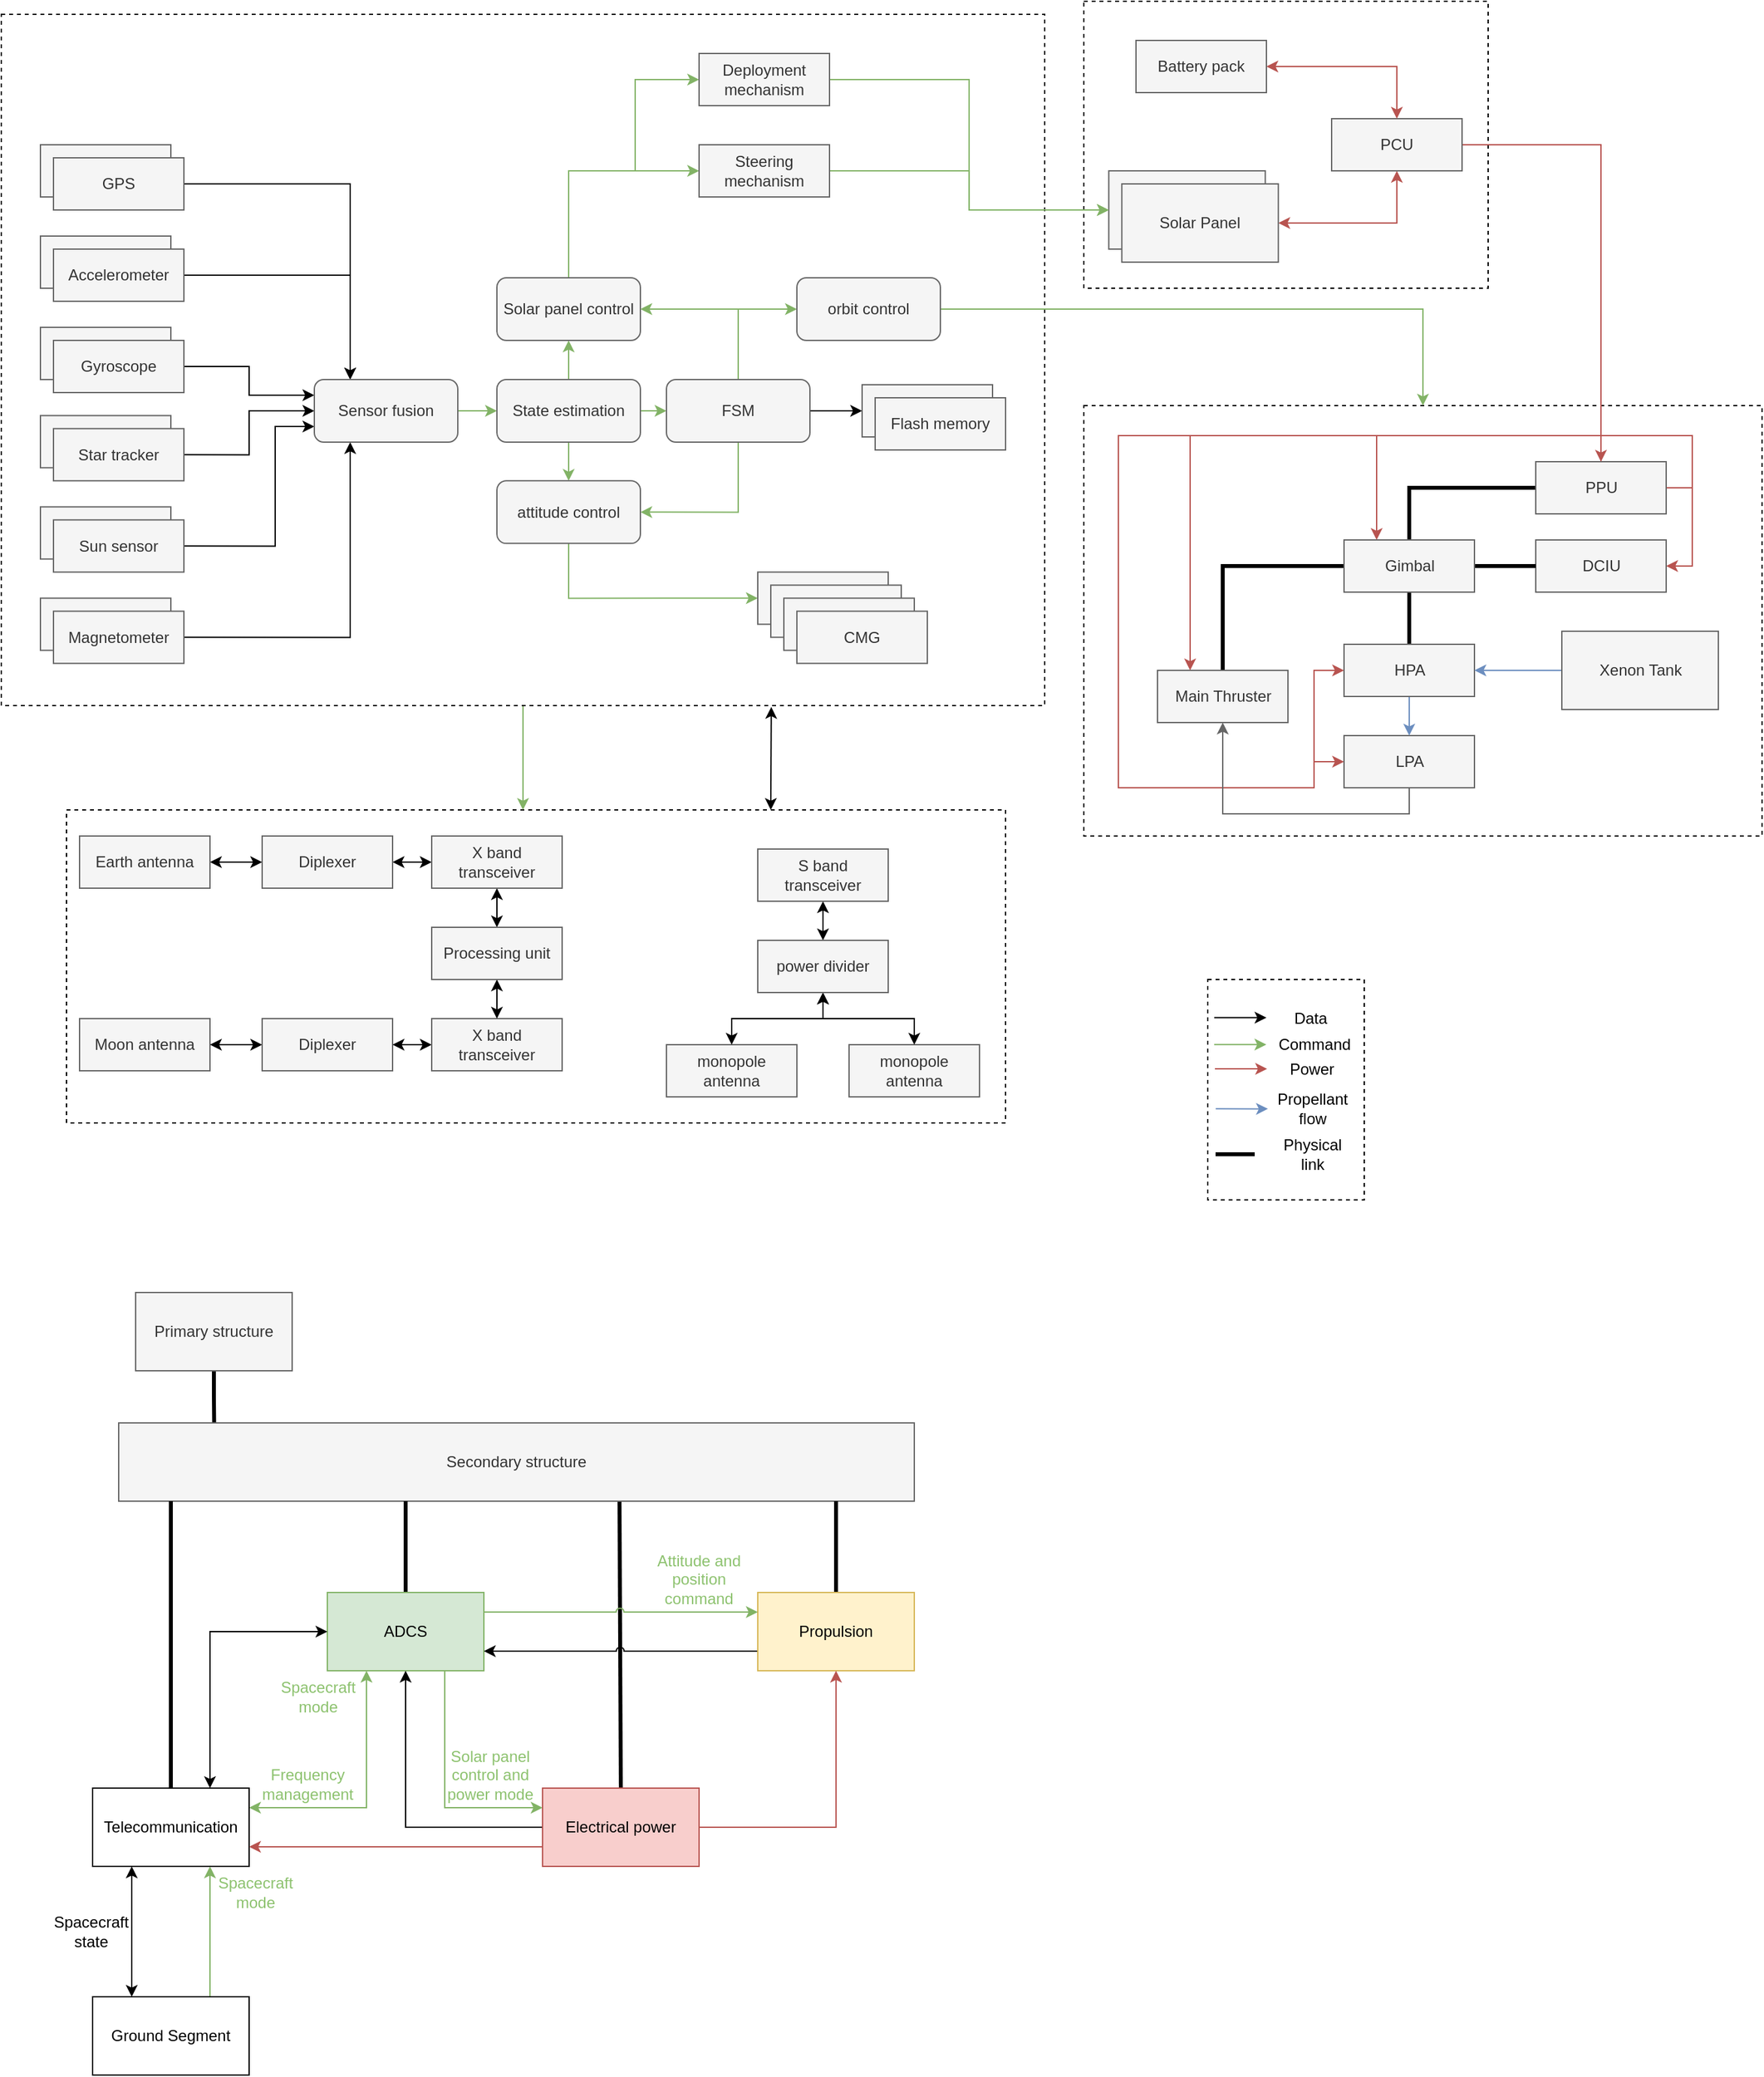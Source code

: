 <mxfile version="12.4.8"><diagram id="CLTs23r_zzEIyEjH3qEP" name="Page-1"><mxGraphModel dx="2757" dy="1826" grid="1" gridSize="10" guides="1" tooltips="1" connect="1" arrows="1" fold="1" page="1" pageScale="1" pageWidth="827" pageHeight="1169" math="0" shadow="0"><root><mxCell id="0"/><mxCell id="1" parent="0"/><mxCell id="30_VX_MA3IMhV2fWdaLO-22" style="edgeStyle=orthogonalEdgeStyle;rounded=0;jumpStyle=arc;orthogonalLoop=1;jettySize=auto;html=1;exitX=0.5;exitY=0;exitDx=0;exitDy=0;endArrow=none;endFill=0;strokeWidth=3;" edge="1" parent="1" source="30_VX_MA3IMhV2fWdaLO-7"><mxGeometry relative="1" as="geometry"><mxPoint x="-456" y="1080" as="targetPoint"/></mxGeometry></mxCell><mxCell id="Gb2mXvgPMC1u75QtiCjP-93" style="edgeStyle=orthogonalEdgeStyle;rounded=0;jumpStyle=arc;orthogonalLoop=1;jettySize=auto;html=1;exitX=0.75;exitY=0;exitDx=0;exitDy=0;entryX=0.738;entryY=1.002;entryDx=0;entryDy=0;startArrow=classic;startFill=1;strokeColor=#000000;entryPerimeter=0;" parent="1" source="Gb2mXvgPMC1u75QtiCjP-91" target="Gb2mXvgPMC1u75QtiCjP-66" edge="1"><mxGeometry relative="1" as="geometry"/></mxCell><mxCell id="Gb2mXvgPMC1u75QtiCjP-91" value="" style="rounded=0;whiteSpace=wrap;html=1;fillColor=none;dashed=1;" parent="1" vertex="1"><mxGeometry x="-880" y="550" width="720" height="240" as="geometry"/></mxCell><mxCell id="Gb2mXvgPMC1u75QtiCjP-92" style="edgeStyle=orthogonalEdgeStyle;rounded=0;jumpStyle=arc;orthogonalLoop=1;jettySize=auto;html=1;exitX=0.5;exitY=1;exitDx=0;exitDy=0;startArrow=none;startFill=0;strokeColor=#82b366;fillColor=#d5e8d4;" parent="1" source="Gb2mXvgPMC1u75QtiCjP-66" edge="1"><mxGeometry relative="1" as="geometry"><mxPoint x="-530" y="550" as="targetPoint"/></mxGeometry></mxCell><mxCell id="Gb2mXvgPMC1u75QtiCjP-66" value="" style="rounded=0;whiteSpace=wrap;html=1;fillColor=none;dashed=1;" parent="1" vertex="1"><mxGeometry x="-930" y="-60" width="800" height="530" as="geometry"/></mxCell><mxCell id="Gb2mXvgPMC1u75QtiCjP-33" style="edgeStyle=orthogonalEdgeStyle;rounded=0;orthogonalLoop=1;jettySize=auto;html=1;exitX=1;exitY=0.5;exitDx=0;exitDy=0;entryX=0.5;entryY=1;entryDx=0;entryDy=0;startArrow=classic;startFill=1;fillColor=#f8cecc;strokeColor=#b85450;" parent="1" source="2UckZvZebi6hbQ-vAmGl-96" target="2UckZvZebi6hbQ-vAmGl-82" edge="1"><mxGeometry relative="1" as="geometry"/></mxCell><mxCell id="Gb2mXvgPMC1u75QtiCjP-64" value="" style="rounded=0;whiteSpace=wrap;html=1;fillColor=none;dashed=1;" parent="1" vertex="1"><mxGeometry x="-100" y="-70" width="310" height="220" as="geometry"/></mxCell><mxCell id="Gb2mXvgPMC1u75QtiCjP-63" value="" style="rounded=0;whiteSpace=wrap;html=1;fillColor=none;dashed=1;" parent="1" vertex="1"><mxGeometry x="-100" y="240" width="520" height="330" as="geometry"/></mxCell><mxCell id="2UckZvZebi6hbQ-vAmGl-13" style="edgeStyle=orthogonalEdgeStyle;rounded=0;orthogonalLoop=1;jettySize=auto;html=1;exitX=0.5;exitY=0;exitDx=0;exitDy=0;entryX=0;entryY=0.5;entryDx=0;entryDy=0;endArrow=none;endFill=0;strokeWidth=3;" parent="1" source="2UckZvZebi6hbQ-vAmGl-1" target="2UckZvZebi6hbQ-vAmGl-7" edge="1"><mxGeometry relative="1" as="geometry"/></mxCell><mxCell id="2UckZvZebi6hbQ-vAmGl-1" value="Main Thruster" style="rounded=0;whiteSpace=wrap;html=1;fillColor=#f5f5f5;strokeColor=#666666;fontColor=#333333;" parent="1" vertex="1"><mxGeometry x="-43.5" y="443" width="100" height="40" as="geometry"/></mxCell><mxCell id="2UckZvZebi6hbQ-vAmGl-18" style="edgeStyle=orthogonalEdgeStyle;rounded=0;orthogonalLoop=1;jettySize=auto;html=1;exitX=0;exitY=0.5;exitDx=0;exitDy=0;entryX=0.5;entryY=0;entryDx=0;entryDy=0;endArrow=none;endFill=0;strokeWidth=3;" parent="1" source="2UckZvZebi6hbQ-vAmGl-3" target="2UckZvZebi6hbQ-vAmGl-7" edge="1"><mxGeometry relative="1" as="geometry"/></mxCell><mxCell id="2UckZvZebi6hbQ-vAmGl-21" style="edgeStyle=orthogonalEdgeStyle;rounded=0;orthogonalLoop=1;jettySize=auto;html=1;exitX=1;exitY=0.5;exitDx=0;exitDy=0;entryX=1;entryY=0.5;entryDx=0;entryDy=0;startArrow=none;startFill=0;endArrow=classic;endFill=1;strokeWidth=1;fillColor=#f8cecc;strokeColor=#b85450;" parent="1" source="2UckZvZebi6hbQ-vAmGl-3" target="2UckZvZebi6hbQ-vAmGl-4" edge="1"><mxGeometry relative="1" as="geometry"/></mxCell><mxCell id="2UckZvZebi6hbQ-vAmGl-22" style="edgeStyle=orthogonalEdgeStyle;rounded=0;orthogonalLoop=1;jettySize=auto;html=1;exitX=1;exitY=0.5;exitDx=0;exitDy=0;startArrow=none;startFill=0;endArrow=classic;endFill=1;strokeWidth=1;entryX=0.25;entryY=0;entryDx=0;entryDy=0;fillColor=#f8cecc;strokeColor=#b85450;" parent="1" source="2UckZvZebi6hbQ-vAmGl-3" target="2UckZvZebi6hbQ-vAmGl-7" edge="1"><mxGeometry relative="1" as="geometry"><mxPoint x="124.5" y="333" as="targetPoint"/><Array as="points"><mxPoint x="366.5" y="303"/><mxPoint x="366.5" y="263"/><mxPoint x="124.5" y="263"/></Array></mxGeometry></mxCell><mxCell id="2UckZvZebi6hbQ-vAmGl-23" style="edgeStyle=orthogonalEdgeStyle;rounded=0;orthogonalLoop=1;jettySize=auto;html=1;exitX=0.5;exitY=0;exitDx=0;exitDy=0;entryX=0.25;entryY=0;entryDx=0;entryDy=0;startArrow=none;startFill=0;endArrow=classic;endFill=1;strokeWidth=1;fillColor=#f8cecc;strokeColor=#b85450;" parent="1" source="2UckZvZebi6hbQ-vAmGl-3" target="2UckZvZebi6hbQ-vAmGl-1" edge="1"><mxGeometry relative="1" as="geometry"/></mxCell><mxCell id="2UckZvZebi6hbQ-vAmGl-24" style="edgeStyle=orthogonalEdgeStyle;rounded=0;orthogonalLoop=1;jettySize=auto;html=1;exitX=0.5;exitY=0;exitDx=0;exitDy=0;entryX=0;entryY=0.5;entryDx=0;entryDy=0;startArrow=none;startFill=0;endArrow=classic;endFill=1;strokeWidth=1;fillColor=#f8cecc;strokeColor=#b85450;" parent="1" source="2UckZvZebi6hbQ-vAmGl-3" target="2UckZvZebi6hbQ-vAmGl-5" edge="1"><mxGeometry relative="1" as="geometry"><Array as="points"><mxPoint x="296.5" y="263"/><mxPoint x="-73.5" y="263"/><mxPoint x="-73.5" y="533"/><mxPoint x="76.5" y="533"/><mxPoint x="76.5" y="513"/></Array></mxGeometry></mxCell><mxCell id="2UckZvZebi6hbQ-vAmGl-26" style="edgeStyle=orthogonalEdgeStyle;rounded=0;orthogonalLoop=1;jettySize=auto;html=1;exitX=0.5;exitY=0;exitDx=0;exitDy=0;entryX=0;entryY=0.5;entryDx=0;entryDy=0;startArrow=none;startFill=0;endArrow=classic;endFill=1;strokeWidth=1;fillColor=#f8cecc;strokeColor=#b85450;" parent="1" source="2UckZvZebi6hbQ-vAmGl-3" target="2UckZvZebi6hbQ-vAmGl-6" edge="1"><mxGeometry relative="1" as="geometry"><Array as="points"><mxPoint x="296.5" y="263"/><mxPoint x="-73.5" y="263"/><mxPoint x="-73.5" y="533"/><mxPoint x="76.5" y="533"/><mxPoint x="76.5" y="443"/></Array></mxGeometry></mxCell><mxCell id="2UckZvZebi6hbQ-vAmGl-3" value="PPU" style="rounded=0;whiteSpace=wrap;html=1;fillColor=#f5f5f5;strokeColor=#666666;fontColor=#333333;" parent="1" vertex="1"><mxGeometry x="246.5" y="283" width="100" height="40" as="geometry"/></mxCell><mxCell id="2UckZvZebi6hbQ-vAmGl-4" value="DCIU" style="rounded=0;whiteSpace=wrap;html=1;fillColor=#f5f5f5;strokeColor=#666666;fontColor=#333333;" parent="1" vertex="1"><mxGeometry x="246.5" y="343" width="100" height="40" as="geometry"/></mxCell><mxCell id="2UckZvZebi6hbQ-vAmGl-28" style="edgeStyle=orthogonalEdgeStyle;rounded=0;orthogonalLoop=1;jettySize=auto;html=1;exitX=0.5;exitY=1;exitDx=0;exitDy=0;entryX=0.5;entryY=1;entryDx=0;entryDy=0;startArrow=none;startFill=0;endArrow=classic;endFill=1;strokeWidth=1;fillColor=#f5f5f5;strokeColor=#666666;" parent="1" source="2UckZvZebi6hbQ-vAmGl-5" target="2UckZvZebi6hbQ-vAmGl-1" edge="1"><mxGeometry relative="1" as="geometry"/></mxCell><mxCell id="2UckZvZebi6hbQ-vAmGl-5" value="LPA" style="rounded=0;whiteSpace=wrap;html=1;fillColor=#f5f5f5;strokeColor=#666666;fontColor=#333333;" parent="1" vertex="1"><mxGeometry x="99.5" y="493" width="100" height="40" as="geometry"/></mxCell><mxCell id="2UckZvZebi6hbQ-vAmGl-15" style="edgeStyle=orthogonalEdgeStyle;rounded=0;orthogonalLoop=1;jettySize=auto;html=1;exitX=0.5;exitY=0;exitDx=0;exitDy=0;endArrow=none;endFill=0;strokeWidth=3;" parent="1" source="2UckZvZebi6hbQ-vAmGl-6" target="2UckZvZebi6hbQ-vAmGl-7" edge="1"><mxGeometry relative="1" as="geometry"/></mxCell><mxCell id="2UckZvZebi6hbQ-vAmGl-27" style="edgeStyle=orthogonalEdgeStyle;rounded=0;orthogonalLoop=1;jettySize=auto;html=1;exitX=0.5;exitY=1;exitDx=0;exitDy=0;entryX=0.5;entryY=0;entryDx=0;entryDy=0;startArrow=none;startFill=0;endArrow=classic;endFill=1;strokeWidth=1;fillColor=#dae8fc;strokeColor=#6c8ebf;" parent="1" source="2UckZvZebi6hbQ-vAmGl-6" target="2UckZvZebi6hbQ-vAmGl-5" edge="1"><mxGeometry relative="1" as="geometry"/></mxCell><mxCell id="2UckZvZebi6hbQ-vAmGl-6" value="HPA" style="rounded=0;whiteSpace=wrap;html=1;fillColor=#f5f5f5;strokeColor=#666666;fontColor=#333333;" parent="1" vertex="1"><mxGeometry x="99.5" y="423" width="100" height="40" as="geometry"/></mxCell><mxCell id="2UckZvZebi6hbQ-vAmGl-17" style="edgeStyle=orthogonalEdgeStyle;rounded=0;orthogonalLoop=1;jettySize=auto;html=1;exitX=1;exitY=0.5;exitDx=0;exitDy=0;entryX=0;entryY=0.5;entryDx=0;entryDy=0;endArrow=none;endFill=0;strokeWidth=3;" parent="1" source="2UckZvZebi6hbQ-vAmGl-7" target="2UckZvZebi6hbQ-vAmGl-4" edge="1"><mxGeometry relative="1" as="geometry"/></mxCell><mxCell id="2UckZvZebi6hbQ-vAmGl-7" value="Gimbal" style="rounded=0;whiteSpace=wrap;html=1;fillColor=#f5f5f5;strokeColor=#666666;fontColor=#333333;" parent="1" vertex="1"><mxGeometry x="99.5" y="343" width="100" height="40" as="geometry"/></mxCell><mxCell id="2UckZvZebi6hbQ-vAmGl-25" style="edgeStyle=orthogonalEdgeStyle;rounded=0;orthogonalLoop=1;jettySize=auto;html=1;exitX=0;exitY=0.5;exitDx=0;exitDy=0;entryX=1;entryY=0.5;entryDx=0;entryDy=0;startArrow=none;startFill=0;endArrow=classic;endFill=1;strokeWidth=1;fillColor=#dae8fc;strokeColor=#6c8ebf;" parent="1" source="2UckZvZebi6hbQ-vAmGl-14" target="2UckZvZebi6hbQ-vAmGl-6" edge="1"><mxGeometry relative="1" as="geometry"/></mxCell><mxCell id="2UckZvZebi6hbQ-vAmGl-14" value="Xenon Tank" style="rounded=0;whiteSpace=wrap;html=1;fillColor=#f5f5f5;strokeColor=#666666;fontColor=#333333;" parent="1" vertex="1"><mxGeometry x="266.5" y="413" width="120" height="60" as="geometry"/></mxCell><mxCell id="2UckZvZebi6hbQ-vAmGl-70" value="" style="rounded=0;whiteSpace=wrap;html=1;fillColor=none;dashed=1;" parent="1" vertex="1"><mxGeometry x="-5" y="680" width="120" height="169" as="geometry"/></mxCell><mxCell id="2UckZvZebi6hbQ-vAmGl-71" value="Power" style="text;html=1;strokeColor=none;fillColor=none;align=center;verticalAlign=middle;whiteSpace=wrap;rounded=0;" parent="1" vertex="1"><mxGeometry x="55" y="739" width="40" height="20" as="geometry"/></mxCell><mxCell id="2UckZvZebi6hbQ-vAmGl-72" value="Propellant flow" style="text;html=1;strokeColor=none;fillColor=none;align=center;verticalAlign=middle;whiteSpace=wrap;rounded=0;" parent="1" vertex="1"><mxGeometry x="47.5" y="769" width="55" height="20" as="geometry"/></mxCell><mxCell id="2UckZvZebi6hbQ-vAmGl-73" value="Physical link" style="text;html=1;strokeColor=none;fillColor=none;align=center;verticalAlign=middle;whiteSpace=wrap;rounded=0;" parent="1" vertex="1"><mxGeometry x="47.5" y="804" width="55" height="20" as="geometry"/></mxCell><mxCell id="2UckZvZebi6hbQ-vAmGl-74" style="edgeStyle=orthogonalEdgeStyle;rounded=0;orthogonalLoop=1;jettySize=auto;html=1;endArrow=none;endFill=0;strokeWidth=3;" parent="1" edge="1"><mxGeometry relative="1" as="geometry"><mxPoint x="21" y="814" as="sourcePoint"/><mxPoint x="31" y="814" as="targetPoint"/><Array as="points"><mxPoint x="1" y="814"/><mxPoint x="-59" y="814"/></Array></mxGeometry></mxCell><mxCell id="2UckZvZebi6hbQ-vAmGl-75" style="edgeStyle=orthogonalEdgeStyle;rounded=0;orthogonalLoop=1;jettySize=auto;html=1;startArrow=none;startFill=0;endArrow=classic;endFill=1;strokeWidth=1;fillColor=#f8cecc;strokeColor=#b85450;" parent="1" edge="1"><mxGeometry relative="1" as="geometry"><mxPoint x="0.5" y="748.5" as="sourcePoint"/><mxPoint x="40.5" y="748.5" as="targetPoint"/><Array as="points"><mxPoint x="10.5" y="748.5"/><mxPoint x="10.5" y="748.5"/></Array></mxGeometry></mxCell><mxCell id="2UckZvZebi6hbQ-vAmGl-79" style="edgeStyle=orthogonalEdgeStyle;rounded=0;orthogonalLoop=1;jettySize=auto;html=1;startArrow=none;startFill=0;endArrow=classic;endFill=1;strokeWidth=1;fillColor=#dae8fc;strokeColor=#6c8ebf;" parent="1" edge="1"><mxGeometry relative="1" as="geometry"><mxPoint x="1.121" y="779.172" as="sourcePoint"/><mxPoint x="41.121" y="779.172" as="targetPoint"/><Array as="points"><mxPoint x="31.5" y="779"/><mxPoint x="31.5" y="779"/></Array></mxGeometry></mxCell><mxCell id="2UckZvZebi6hbQ-vAmGl-93" style="edgeStyle=orthogonalEdgeStyle;rounded=0;orthogonalLoop=1;jettySize=auto;html=1;exitX=1;exitY=0.5;exitDx=0;exitDy=0;startArrow=none;startFill=0;endArrow=classic;endFill=1;strokeWidth=1;fillColor=#f8cecc;strokeColor=#b85450;entryX=0.5;entryY=0;entryDx=0;entryDy=0;" parent="1" source="2UckZvZebi6hbQ-vAmGl-82" target="2UckZvZebi6hbQ-vAmGl-3" edge="1"><mxGeometry relative="1" as="geometry"><mxPoint x="520" as="targetPoint"/></mxGeometry></mxCell><mxCell id="2UckZvZebi6hbQ-vAmGl-82" value="PCU" style="rounded=0;whiteSpace=wrap;html=1;fillColor=#f5f5f5;strokeColor=#666666;fontColor=#333333;" parent="1" vertex="1"><mxGeometry x="90" y="20" width="100" height="40" as="geometry"/></mxCell><mxCell id="Gb2mXvgPMC1u75QtiCjP-32" style="edgeStyle=orthogonalEdgeStyle;rounded=0;orthogonalLoop=1;jettySize=auto;html=1;exitX=1;exitY=0.5;exitDx=0;exitDy=0;entryX=0.5;entryY=0;entryDx=0;entryDy=0;startArrow=classic;startFill=1;fillColor=#f8cecc;strokeColor=#b85450;" parent="1" source="2UckZvZebi6hbQ-vAmGl-83" target="2UckZvZebi6hbQ-vAmGl-82" edge="1"><mxGeometry relative="1" as="geometry"/></mxCell><mxCell id="2UckZvZebi6hbQ-vAmGl-83" value="Battery pack" style="rounded=0;whiteSpace=wrap;html=1;fillColor=#f5f5f5;strokeColor=#666666;fontColor=#333333;" parent="1" vertex="1"><mxGeometry x="-60" y="-40" width="100" height="40" as="geometry"/></mxCell><mxCell id="2UckZvZebi6hbQ-vAmGl-95" value="Solar Panel" style="rounded=0;whiteSpace=wrap;html=1;fillColor=#f5f5f5;strokeColor=#666666;fontColor=#333333;" parent="1" vertex="1"><mxGeometry x="-80.86" y="60" width="120" height="60" as="geometry"/></mxCell><mxCell id="2UckZvZebi6hbQ-vAmGl-96" value="Solar Panel" style="rounded=0;whiteSpace=wrap;html=1;fillColor=#f5f5f5;strokeColor=#666666;fontColor=#333333;" parent="1" vertex="1"><mxGeometry x="-70.86" y="70" width="120" height="60" as="geometry"/></mxCell><mxCell id="Gb2mXvgPMC1u75QtiCjP-1" value="Accelerometer" style="rounded=0;whiteSpace=wrap;html=1;fillColor=#f5f5f5;strokeColor=#666666;fontColor=#333333;" parent="1" vertex="1"><mxGeometry x="-900" y="110" width="100" height="40" as="geometry"/></mxCell><mxCell id="Gb2mXvgPMC1u75QtiCjP-15" style="edgeStyle=orthogonalEdgeStyle;rounded=0;orthogonalLoop=1;jettySize=auto;html=1;exitX=1;exitY=0.5;exitDx=0;exitDy=0;entryX=0.25;entryY=0;entryDx=0;entryDy=0;" parent="1" source="Gb2mXvgPMC1u75QtiCjP-2" target="Gb2mXvgPMC1u75QtiCjP-13" edge="1"><mxGeometry relative="1" as="geometry"><mxPoint x="-710" y="220" as="targetPoint"/></mxGeometry></mxCell><mxCell id="Gb2mXvgPMC1u75QtiCjP-2" value="Accelerometer" style="rounded=0;whiteSpace=wrap;html=1;fillColor=#f5f5f5;strokeColor=#666666;fontColor=#333333;" parent="1" vertex="1"><mxGeometry x="-890" y="120" width="100" height="40" as="geometry"/></mxCell><mxCell id="Gb2mXvgPMC1u75QtiCjP-3" value="Accelerometer" style="rounded=0;whiteSpace=wrap;html=1;fillColor=#f5f5f5;strokeColor=#666666;fontColor=#333333;" parent="1" vertex="1"><mxGeometry x="-900" y="180" width="100" height="40" as="geometry"/></mxCell><mxCell id="Gb2mXvgPMC1u75QtiCjP-16" style="edgeStyle=orthogonalEdgeStyle;rounded=0;orthogonalLoop=1;jettySize=auto;html=1;exitX=1;exitY=0.5;exitDx=0;exitDy=0;entryX=0;entryY=0.25;entryDx=0;entryDy=0;" parent="1" source="Gb2mXvgPMC1u75QtiCjP-4" target="Gb2mXvgPMC1u75QtiCjP-13" edge="1"><mxGeometry relative="1" as="geometry"/></mxCell><mxCell id="Gb2mXvgPMC1u75QtiCjP-4" value="Gyroscope" style="rounded=0;whiteSpace=wrap;html=1;fillColor=#f5f5f5;strokeColor=#666666;fontColor=#333333;" parent="1" vertex="1"><mxGeometry x="-890" y="190" width="100" height="40" as="geometry"/></mxCell><mxCell id="Gb2mXvgPMC1u75QtiCjP-5" value="Accelerometer" style="rounded=0;whiteSpace=wrap;html=1;fillColor=#f5f5f5;strokeColor=#666666;fontColor=#333333;" parent="1" vertex="1"><mxGeometry x="-900" y="40" width="100" height="40" as="geometry"/></mxCell><mxCell id="Gb2mXvgPMC1u75QtiCjP-14" style="edgeStyle=orthogonalEdgeStyle;rounded=0;orthogonalLoop=1;jettySize=auto;html=1;exitX=1;exitY=0.5;exitDx=0;exitDy=0;entryX=0.25;entryY=0;entryDx=0;entryDy=0;" parent="1" source="Gb2mXvgPMC1u75QtiCjP-6" target="Gb2mXvgPMC1u75QtiCjP-13" edge="1"><mxGeometry relative="1" as="geometry"><mxPoint x="-680" y="200" as="targetPoint"/></mxGeometry></mxCell><mxCell id="Gb2mXvgPMC1u75QtiCjP-6" value="GPS" style="rounded=0;whiteSpace=wrap;html=1;fillColor=#f5f5f5;strokeColor=#666666;fontColor=#333333;" parent="1" vertex="1"><mxGeometry x="-890" y="50" width="100" height="40" as="geometry"/></mxCell><mxCell id="Gb2mXvgPMC1u75QtiCjP-7" value="Accelerometer" style="rounded=0;whiteSpace=wrap;html=1;fillColor=#f5f5f5;strokeColor=#666666;fontColor=#333333;" parent="1" vertex="1"><mxGeometry x="-900" y="317.65" width="100" height="40" as="geometry"/></mxCell><mxCell id="Gb2mXvgPMC1u75QtiCjP-18" style="edgeStyle=orthogonalEdgeStyle;rounded=0;orthogonalLoop=1;jettySize=auto;html=1;exitX=1;exitY=0.5;exitDx=0;exitDy=0;entryX=0;entryY=0.75;entryDx=0;entryDy=0;" parent="1" source="Gb2mXvgPMC1u75QtiCjP-8" target="Gb2mXvgPMC1u75QtiCjP-13" edge="1"><mxGeometry relative="1" as="geometry"><Array as="points"><mxPoint x="-720" y="348"/><mxPoint x="-720" y="256"/></Array></mxGeometry></mxCell><mxCell id="Gb2mXvgPMC1u75QtiCjP-8" value="Sun sensor" style="rounded=0;whiteSpace=wrap;html=1;fillColor=#f5f5f5;strokeColor=#666666;fontColor=#333333;" parent="1" vertex="1"><mxGeometry x="-890" y="327.65" width="100" height="40" as="geometry"/></mxCell><mxCell id="Gb2mXvgPMC1u75QtiCjP-9" value="Accelerometer" style="rounded=0;whiteSpace=wrap;html=1;fillColor=#f5f5f5;strokeColor=#666666;fontColor=#333333;" parent="1" vertex="1"><mxGeometry x="-900" y="387.65" width="100" height="40" as="geometry"/></mxCell><mxCell id="Gb2mXvgPMC1u75QtiCjP-19" style="edgeStyle=orthogonalEdgeStyle;rounded=0;orthogonalLoop=1;jettySize=auto;html=1;exitX=1;exitY=0.5;exitDx=0;exitDy=0;entryX=0.25;entryY=1;entryDx=0;entryDy=0;" parent="1" source="Gb2mXvgPMC1u75QtiCjP-10" target="Gb2mXvgPMC1u75QtiCjP-13" edge="1"><mxGeometry relative="1" as="geometry"/></mxCell><mxCell id="Gb2mXvgPMC1u75QtiCjP-10" value="Magnetometer" style="rounded=0;whiteSpace=wrap;html=1;fillColor=#f5f5f5;strokeColor=#666666;fontColor=#333333;" parent="1" vertex="1"><mxGeometry x="-890" y="397.65" width="100" height="40" as="geometry"/></mxCell><mxCell id="Gb2mXvgPMC1u75QtiCjP-11" value="Accelerometer" style="rounded=0;whiteSpace=wrap;html=1;fillColor=#f5f5f5;strokeColor=#666666;fontColor=#333333;" parent="1" vertex="1"><mxGeometry x="-900" y="247.65" width="100" height="40" as="geometry"/></mxCell><mxCell id="Gb2mXvgPMC1u75QtiCjP-17" style="edgeStyle=orthogonalEdgeStyle;rounded=0;orthogonalLoop=1;jettySize=auto;html=1;exitX=1;exitY=0.5;exitDx=0;exitDy=0;entryX=0;entryY=0.5;entryDx=0;entryDy=0;" parent="1" source="Gb2mXvgPMC1u75QtiCjP-12" target="Gb2mXvgPMC1u75QtiCjP-13" edge="1"><mxGeometry relative="1" as="geometry"/></mxCell><mxCell id="Gb2mXvgPMC1u75QtiCjP-12" value="Star tracker" style="rounded=0;whiteSpace=wrap;html=1;fillColor=#f5f5f5;strokeColor=#666666;fontColor=#333333;" parent="1" vertex="1"><mxGeometry x="-890" y="257.65" width="100" height="40" as="geometry"/></mxCell><mxCell id="Gb2mXvgPMC1u75QtiCjP-21" style="edgeStyle=orthogonalEdgeStyle;rounded=0;orthogonalLoop=1;jettySize=auto;html=1;exitX=1;exitY=0.5;exitDx=0;exitDy=0;entryX=0;entryY=0.5;entryDx=0;entryDy=0;fillColor=#d5e8d4;strokeColor=#82b366;" parent="1" source="Gb2mXvgPMC1u75QtiCjP-13" target="Gb2mXvgPMC1u75QtiCjP-20" edge="1"><mxGeometry relative="1" as="geometry"/></mxCell><mxCell id="Gb2mXvgPMC1u75QtiCjP-13" value="Sensor fusion" style="rounded=1;whiteSpace=wrap;html=1;fillColor=#f5f5f5;strokeColor=#666666;fontColor=#333333;" parent="1" vertex="1"><mxGeometry x="-690" y="220" width="110" height="48" as="geometry"/></mxCell><mxCell id="Gb2mXvgPMC1u75QtiCjP-24" style="edgeStyle=orthogonalEdgeStyle;rounded=0;orthogonalLoop=1;jettySize=auto;html=1;exitX=1;exitY=0.5;exitDx=0;exitDy=0;entryX=0;entryY=0.5;entryDx=0;entryDy=0;fillColor=#d5e8d4;strokeColor=#82b366;" parent="1" source="Gb2mXvgPMC1u75QtiCjP-20" target="Gb2mXvgPMC1u75QtiCjP-23" edge="1"><mxGeometry relative="1" as="geometry"/></mxCell><mxCell id="Gb2mXvgPMC1u75QtiCjP-43" style="edgeStyle=orthogonalEdgeStyle;rounded=0;orthogonalLoop=1;jettySize=auto;html=1;exitX=0.5;exitY=0;exitDx=0;exitDy=0;entryX=0.5;entryY=1;entryDx=0;entryDy=0;startArrow=none;startFill=0;strokeColor=#82b366;fillColor=#d5e8d4;" parent="1" source="Gb2mXvgPMC1u75QtiCjP-20" target="Gb2mXvgPMC1u75QtiCjP-22" edge="1"><mxGeometry relative="1" as="geometry"/></mxCell><mxCell id="Gb2mXvgPMC1u75QtiCjP-49" style="edgeStyle=orthogonalEdgeStyle;rounded=0;orthogonalLoop=1;jettySize=auto;html=1;exitX=0.5;exitY=1;exitDx=0;exitDy=0;entryX=0.5;entryY=0;entryDx=0;entryDy=0;startArrow=none;startFill=0;strokeColor=#82b366;fillColor=#d5e8d4;" parent="1" source="Gb2mXvgPMC1u75QtiCjP-20" target="Gb2mXvgPMC1u75QtiCjP-48" edge="1"><mxGeometry relative="1" as="geometry"/></mxCell><mxCell id="Gb2mXvgPMC1u75QtiCjP-20" value="State estimation" style="rounded=1;whiteSpace=wrap;html=1;fillColor=#f5f5f5;strokeColor=#666666;fontColor=#333333;" parent="1" vertex="1"><mxGeometry x="-550" y="220" width="110" height="48" as="geometry"/></mxCell><mxCell id="Gb2mXvgPMC1u75QtiCjP-44" style="edgeStyle=orthogonalEdgeStyle;rounded=0;orthogonalLoop=1;jettySize=auto;html=1;exitX=0.5;exitY=0;exitDx=0;exitDy=0;entryX=0;entryY=0.5;entryDx=0;entryDy=0;startArrow=none;startFill=0;strokeColor=#82b366;fillColor=#d5e8d4;" parent="1" target="Gb2mXvgPMC1u75QtiCjP-30" edge="1" source="Gb2mXvgPMC1u75QtiCjP-22"><mxGeometry relative="1" as="geometry"><mxPoint x="-494.333" y="80.667" as="sourcePoint"/><Array as="points"><mxPoint x="-495" y="60"/><mxPoint x="-444" y="60"/><mxPoint x="-444" y="-10"/></Array></mxGeometry></mxCell><mxCell id="Gb2mXvgPMC1u75QtiCjP-45" style="edgeStyle=orthogonalEdgeStyle;rounded=0;orthogonalLoop=1;jettySize=auto;html=1;exitX=0.5;exitY=0;exitDx=0;exitDy=0;entryX=0;entryY=0.5;entryDx=0;entryDy=0;startArrow=none;startFill=0;strokeColor=#82b366;fillColor=#d5e8d4;" parent="1" source="Gb2mXvgPMC1u75QtiCjP-22" target="Gb2mXvgPMC1u75QtiCjP-28" edge="1"><mxGeometry relative="1" as="geometry"><mxPoint x="-494.333" y="80.667" as="sourcePoint"/><Array as="points"><mxPoint x="-495" y="60"/></Array></mxGeometry></mxCell><mxCell id="Gb2mXvgPMC1u75QtiCjP-22" value="Solar panel control" style="rounded=1;whiteSpace=wrap;html=1;fillColor=#f5f5f5;strokeColor=#666666;fontColor=#333333;" parent="1" vertex="1"><mxGeometry x="-550" y="142" width="110" height="48" as="geometry"/></mxCell><mxCell id="Gb2mXvgPMC1u75QtiCjP-50" style="edgeStyle=orthogonalEdgeStyle;rounded=0;orthogonalLoop=1;jettySize=auto;html=1;exitX=0.5;exitY=0;exitDx=0;exitDy=0;entryX=1;entryY=0.5;entryDx=0;entryDy=0;startArrow=none;startFill=0;strokeColor=#82b366;fillColor=#d5e8d4;" parent="1" source="Gb2mXvgPMC1u75QtiCjP-23" target="Gb2mXvgPMC1u75QtiCjP-22" edge="1"><mxGeometry relative="1" as="geometry"/></mxCell><mxCell id="Gb2mXvgPMC1u75QtiCjP-51" style="edgeStyle=orthogonalEdgeStyle;rounded=0;orthogonalLoop=1;jettySize=auto;html=1;exitX=0.5;exitY=1;exitDx=0;exitDy=0;entryX=1;entryY=0.5;entryDx=0;entryDy=0;startArrow=none;startFill=0;strokeColor=#82b366;fillColor=#d5e8d4;" parent="1" source="Gb2mXvgPMC1u75QtiCjP-23" target="Gb2mXvgPMC1u75QtiCjP-48" edge="1"><mxGeometry relative="1" as="geometry"/></mxCell><mxCell id="Gb2mXvgPMC1u75QtiCjP-54" style="edgeStyle=orthogonalEdgeStyle;rounded=0;orthogonalLoop=1;jettySize=auto;html=1;exitX=1;exitY=0.5;exitDx=0;exitDy=0;entryX=0;entryY=0.5;entryDx=0;entryDy=0;startArrow=none;startFill=0;strokeColor=#000000;" parent="1" source="Gb2mXvgPMC1u75QtiCjP-23" target="Gb2mXvgPMC1u75QtiCjP-52" edge="1"><mxGeometry relative="1" as="geometry"/></mxCell><mxCell id="Gb2mXvgPMC1u75QtiCjP-61" style="edgeStyle=orthogonalEdgeStyle;rounded=0;orthogonalLoop=1;jettySize=auto;html=1;exitX=0.5;exitY=0;exitDx=0;exitDy=0;entryX=0;entryY=0.5;entryDx=0;entryDy=0;startArrow=none;startFill=0;strokeColor=#82b366;fillColor=#d5e8d4;" parent="1" source="Gb2mXvgPMC1u75QtiCjP-23" target="Gb2mXvgPMC1u75QtiCjP-60" edge="1"><mxGeometry relative="1" as="geometry"/></mxCell><mxCell id="Gb2mXvgPMC1u75QtiCjP-23" value="FSM" style="rounded=1;whiteSpace=wrap;html=1;fillColor=#f5f5f5;strokeColor=#666666;fontColor=#333333;" parent="1" vertex="1"><mxGeometry x="-420" y="220" width="110" height="48" as="geometry"/></mxCell><mxCell id="Gb2mXvgPMC1u75QtiCjP-47" style="edgeStyle=orthogonalEdgeStyle;rounded=0;orthogonalLoop=1;jettySize=auto;html=1;exitX=1;exitY=0.5;exitDx=0;exitDy=0;startArrow=none;startFill=0;strokeColor=#82b366;entryX=0;entryY=0.5;entryDx=0;entryDy=0;fillColor=#d5e8d4;" parent="1" source="Gb2mXvgPMC1u75QtiCjP-28" target="2UckZvZebi6hbQ-vAmGl-95" edge="1"><mxGeometry relative="1" as="geometry"><mxPoint x="-230" y="80" as="targetPoint"/></mxGeometry></mxCell><mxCell id="Gb2mXvgPMC1u75QtiCjP-28" value="Steering mechanism" style="rounded=0;whiteSpace=wrap;html=1;fillColor=#f5f5f5;strokeColor=#666666;fontColor=#333333;" parent="1" vertex="1"><mxGeometry x="-395" y="40" width="100" height="40" as="geometry"/></mxCell><mxCell id="Gb2mXvgPMC1u75QtiCjP-46" style="edgeStyle=orthogonalEdgeStyle;rounded=0;orthogonalLoop=1;jettySize=auto;html=1;exitX=1;exitY=0.5;exitDx=0;exitDy=0;entryX=0;entryY=0.5;entryDx=0;entryDy=0;startArrow=none;startFill=0;strokeColor=#82b366;fillColor=#d5e8d4;" parent="1" source="Gb2mXvgPMC1u75QtiCjP-30" target="2UckZvZebi6hbQ-vAmGl-95" edge="1"><mxGeometry relative="1" as="geometry"/></mxCell><mxCell id="Gb2mXvgPMC1u75QtiCjP-30" value="Deployment mechanism" style="rounded=0;whiteSpace=wrap;html=1;fillColor=#f5f5f5;strokeColor=#666666;fontColor=#333333;" parent="1" vertex="1"><mxGeometry x="-395" y="-30" width="100" height="40" as="geometry"/></mxCell><mxCell id="Gb2mXvgPMC1u75QtiCjP-37" value="Command" style="text;html=1;strokeColor=none;fillColor=none;align=center;verticalAlign=middle;whiteSpace=wrap;rounded=0;" parent="1" vertex="1"><mxGeometry x="57.07" y="720" width="40" height="20" as="geometry"/></mxCell><mxCell id="Gb2mXvgPMC1u75QtiCjP-38" style="edgeStyle=orthogonalEdgeStyle;rounded=0;orthogonalLoop=1;jettySize=auto;html=1;startArrow=none;startFill=0;endArrow=classic;endFill=1;strokeWidth=1;fillColor=#d5e8d4;strokeColor=#82b366;" parent="1" edge="1"><mxGeometry relative="1" as="geometry"><mxPoint x="-0.073" y="729.906" as="sourcePoint"/><mxPoint x="39.927" y="729.906" as="targetPoint"/><Array as="points"><mxPoint x="9.57" y="730.12"/><mxPoint x="9.57" y="730.12"/></Array></mxGeometry></mxCell><mxCell id="Gb2mXvgPMC1u75QtiCjP-39" value="Data" style="text;html=1;strokeColor=none;fillColor=none;align=center;verticalAlign=middle;whiteSpace=wrap;rounded=0;" parent="1" vertex="1"><mxGeometry x="54.14" y="700" width="40" height="20" as="geometry"/></mxCell><mxCell id="Gb2mXvgPMC1u75QtiCjP-40" style="edgeStyle=orthogonalEdgeStyle;rounded=0;orthogonalLoop=1;jettySize=auto;html=1;startArrow=none;startFill=0;endArrow=classic;endFill=1;strokeWidth=1;fillColor=#f8cecc;strokeColor=#000000;" parent="1" edge="1"><mxGeometry relative="1" as="geometry"><mxPoint x="-0.003" y="709.286" as="sourcePoint"/><mxPoint x="39.997" y="709.286" as="targetPoint"/><Array as="points"><mxPoint x="9.64" y="709.5"/><mxPoint x="9.64" y="709.5"/></Array></mxGeometry></mxCell><mxCell id="Gb2mXvgPMC1u75QtiCjP-59" style="edgeStyle=orthogonalEdgeStyle;rounded=0;orthogonalLoop=1;jettySize=auto;html=1;exitX=0.5;exitY=1;exitDx=0;exitDy=0;entryX=0;entryY=0.5;entryDx=0;entryDy=0;startArrow=none;startFill=0;strokeColor=#82b366;fillColor=#d5e8d4;" parent="1" source="Gb2mXvgPMC1u75QtiCjP-48" target="Gb2mXvgPMC1u75QtiCjP-55" edge="1"><mxGeometry relative="1" as="geometry"/></mxCell><mxCell id="Gb2mXvgPMC1u75QtiCjP-48" value="attitude control" style="rounded=1;whiteSpace=wrap;html=1;fillColor=#f5f5f5;strokeColor=#666666;fontColor=#333333;" parent="1" vertex="1"><mxGeometry x="-550" y="297.65" width="110" height="48" as="geometry"/></mxCell><mxCell id="Gb2mXvgPMC1u75QtiCjP-52" value="Flash memory" style="rounded=0;whiteSpace=wrap;html=1;fillColor=#f5f5f5;strokeColor=#666666;fontColor=#333333;" parent="1" vertex="1"><mxGeometry x="-270" y="224" width="100" height="40" as="geometry"/></mxCell><mxCell id="Gb2mXvgPMC1u75QtiCjP-53" value="Flash memory" style="rounded=0;whiteSpace=wrap;html=1;fillColor=#f5f5f5;strokeColor=#666666;fontColor=#333333;" parent="1" vertex="1"><mxGeometry x="-260" y="234" width="100" height="40" as="geometry"/></mxCell><mxCell id="Gb2mXvgPMC1u75QtiCjP-55" value="CMG" style="rounded=0;whiteSpace=wrap;html=1;fillColor=#f5f5f5;strokeColor=#666666;fontColor=#333333;" parent="1" vertex="1"><mxGeometry x="-350" y="367.65" width="100" height="40" as="geometry"/></mxCell><mxCell id="Gb2mXvgPMC1u75QtiCjP-56" value="CMG" style="rounded=0;whiteSpace=wrap;html=1;fillColor=#f5f5f5;strokeColor=#666666;fontColor=#333333;" parent="1" vertex="1"><mxGeometry x="-340" y="377.65" width="100" height="40" as="geometry"/></mxCell><mxCell id="Gb2mXvgPMC1u75QtiCjP-57" value="CMG" style="rounded=0;whiteSpace=wrap;html=1;fillColor=#f5f5f5;strokeColor=#666666;fontColor=#333333;" parent="1" vertex="1"><mxGeometry x="-330" y="387.65" width="100" height="40" as="geometry"/></mxCell><mxCell id="Gb2mXvgPMC1u75QtiCjP-58" value="CMG" style="rounded=0;whiteSpace=wrap;html=1;fillColor=#f5f5f5;strokeColor=#666666;fontColor=#333333;" parent="1" vertex="1"><mxGeometry x="-320" y="397.65" width="100" height="40" as="geometry"/></mxCell><mxCell id="Gb2mXvgPMC1u75QtiCjP-62" style="edgeStyle=orthogonalEdgeStyle;rounded=0;orthogonalLoop=1;jettySize=auto;html=1;exitX=1;exitY=0.5;exitDx=0;exitDy=0;startArrow=none;startFill=0;strokeColor=#82b366;fillColor=#d5e8d4;" parent="1" source="Gb2mXvgPMC1u75QtiCjP-60" target="Gb2mXvgPMC1u75QtiCjP-63" edge="1"><mxGeometry relative="1" as="geometry"><mxPoint x="-130" y="190" as="targetPoint"/></mxGeometry></mxCell><mxCell id="Gb2mXvgPMC1u75QtiCjP-60" value="orbit control" style="rounded=1;whiteSpace=wrap;html=1;fillColor=#f5f5f5;strokeColor=#666666;fontColor=#333333;" parent="1" vertex="1"><mxGeometry x="-320" y="142.0" width="110" height="48" as="geometry"/></mxCell><mxCell id="Gb2mXvgPMC1u75QtiCjP-76" style="edgeStyle=orthogonalEdgeStyle;rounded=0;orthogonalLoop=1;jettySize=auto;html=1;exitX=1;exitY=0.5;exitDx=0;exitDy=0;entryX=0;entryY=0.5;entryDx=0;entryDy=0;startArrow=classic;startFill=1;strokeColor=#000000;" parent="1" source="Gb2mXvgPMC1u75QtiCjP-69" target="Gb2mXvgPMC1u75QtiCjP-71" edge="1"><mxGeometry relative="1" as="geometry"/></mxCell><mxCell id="Gb2mXvgPMC1u75QtiCjP-69" value="Earth antenna" style="rounded=0;whiteSpace=wrap;html=1;fillColor=#f5f5f5;strokeColor=#666666;fontColor=#333333;" parent="1" vertex="1"><mxGeometry x="-870" y="570" width="100" height="40" as="geometry"/></mxCell><mxCell id="Gb2mXvgPMC1u75QtiCjP-70" value="Moon antenna" style="rounded=0;whiteSpace=wrap;html=1;fillColor=#f5f5f5;strokeColor=#666666;fontColor=#333333;" parent="1" vertex="1"><mxGeometry x="-870" y="710" width="100" height="40" as="geometry"/></mxCell><mxCell id="Gb2mXvgPMC1u75QtiCjP-77" style="edgeStyle=orthogonalEdgeStyle;rounded=0;orthogonalLoop=1;jettySize=auto;html=1;exitX=1;exitY=0.5;exitDx=0;exitDy=0;entryX=0;entryY=0.5;entryDx=0;entryDy=0;startArrow=classic;startFill=1;strokeColor=#000000;" parent="1" source="Gb2mXvgPMC1u75QtiCjP-71" target="Gb2mXvgPMC1u75QtiCjP-72" edge="1"><mxGeometry relative="1" as="geometry"/></mxCell><mxCell id="Gb2mXvgPMC1u75QtiCjP-71" value="Diplexer" style="rounded=0;whiteSpace=wrap;html=1;fillColor=#f5f5f5;strokeColor=#666666;fontColor=#333333;" parent="1" vertex="1"><mxGeometry x="-730" y="570" width="100" height="40" as="geometry"/></mxCell><mxCell id="Gb2mXvgPMC1u75QtiCjP-78" style="edgeStyle=orthogonalEdgeStyle;rounded=0;orthogonalLoop=1;jettySize=auto;html=1;exitX=0.5;exitY=1;exitDx=0;exitDy=0;entryX=0.5;entryY=0;entryDx=0;entryDy=0;startArrow=classic;startFill=1;strokeColor=#000000;" parent="1" source="Gb2mXvgPMC1u75QtiCjP-72" target="Gb2mXvgPMC1u75QtiCjP-75" edge="1"><mxGeometry relative="1" as="geometry"/></mxCell><mxCell id="Gb2mXvgPMC1u75QtiCjP-72" value="X band transceiver" style="rounded=0;whiteSpace=wrap;html=1;fillColor=#f5f5f5;strokeColor=#666666;fontColor=#333333;" parent="1" vertex="1"><mxGeometry x="-600" y="570" width="100" height="40" as="geometry"/></mxCell><mxCell id="Gb2mXvgPMC1u75QtiCjP-81" style="edgeStyle=orthogonalEdgeStyle;rounded=0;orthogonalLoop=1;jettySize=auto;html=1;exitX=0;exitY=0.5;exitDx=0;exitDy=0;entryX=1;entryY=0.5;entryDx=0;entryDy=0;startArrow=classic;startFill=1;strokeColor=#000000;" parent="1" source="Gb2mXvgPMC1u75QtiCjP-73" target="Gb2mXvgPMC1u75QtiCjP-70" edge="1"><mxGeometry relative="1" as="geometry"/></mxCell><mxCell id="Gb2mXvgPMC1u75QtiCjP-73" value="Diplexer" style="rounded=0;whiteSpace=wrap;html=1;fillColor=#f5f5f5;strokeColor=#666666;fontColor=#333333;" parent="1" vertex="1"><mxGeometry x="-730" y="710" width="100" height="40" as="geometry"/></mxCell><mxCell id="Gb2mXvgPMC1u75QtiCjP-80" style="edgeStyle=orthogonalEdgeStyle;rounded=0;orthogonalLoop=1;jettySize=auto;html=1;exitX=0;exitY=0.5;exitDx=0;exitDy=0;entryX=1;entryY=0.5;entryDx=0;entryDy=0;startArrow=classic;startFill=1;strokeColor=#000000;" parent="1" source="Gb2mXvgPMC1u75QtiCjP-74" target="Gb2mXvgPMC1u75QtiCjP-73" edge="1"><mxGeometry relative="1" as="geometry"/></mxCell><mxCell id="Gb2mXvgPMC1u75QtiCjP-74" value="X band transceiver" style="rounded=0;whiteSpace=wrap;html=1;fillColor=#f5f5f5;strokeColor=#666666;fontColor=#333333;" parent="1" vertex="1"><mxGeometry x="-600" y="710" width="100" height="40" as="geometry"/></mxCell><mxCell id="Gb2mXvgPMC1u75QtiCjP-79" style="edgeStyle=orthogonalEdgeStyle;rounded=0;orthogonalLoop=1;jettySize=auto;html=1;exitX=0.5;exitY=1;exitDx=0;exitDy=0;entryX=0.5;entryY=0;entryDx=0;entryDy=0;startArrow=classic;startFill=1;strokeColor=#000000;" parent="1" source="Gb2mXvgPMC1u75QtiCjP-75" target="Gb2mXvgPMC1u75QtiCjP-74" edge="1"><mxGeometry relative="1" as="geometry"><mxPoint x="-550.143" y="690" as="sourcePoint"/></mxGeometry></mxCell><mxCell id="Gb2mXvgPMC1u75QtiCjP-75" value="Processing unit" style="rounded=0;whiteSpace=wrap;html=1;fillColor=#f5f5f5;strokeColor=#666666;fontColor=#333333;" parent="1" vertex="1"><mxGeometry x="-600" y="640" width="100" height="40" as="geometry"/></mxCell><mxCell id="Gb2mXvgPMC1u75QtiCjP-83" value="monopole antenna" style="rounded=0;whiteSpace=wrap;html=1;fillColor=#f5f5f5;strokeColor=#666666;fontColor=#333333;" parent="1" vertex="1"><mxGeometry x="-420" y="730" width="100" height="40" as="geometry"/></mxCell><mxCell id="Gb2mXvgPMC1u75QtiCjP-84" value="monopole antenna" style="rounded=0;whiteSpace=wrap;html=1;fillColor=#f5f5f5;strokeColor=#666666;fontColor=#333333;" parent="1" vertex="1"><mxGeometry x="-280" y="730" width="100" height="40" as="geometry"/></mxCell><mxCell id="Gb2mXvgPMC1u75QtiCjP-88" style="edgeStyle=orthogonalEdgeStyle;rounded=0;jumpStyle=arc;orthogonalLoop=1;jettySize=auto;html=1;exitX=0.5;exitY=1;exitDx=0;exitDy=0;entryX=0.5;entryY=0;entryDx=0;entryDy=0;startArrow=classic;startFill=1;strokeColor=#000000;" parent="1" source="Gb2mXvgPMC1u75QtiCjP-85" target="Gb2mXvgPMC1u75QtiCjP-87" edge="1"><mxGeometry relative="1" as="geometry"/></mxCell><mxCell id="Gb2mXvgPMC1u75QtiCjP-85" value="S band transceiver" style="rounded=0;whiteSpace=wrap;html=1;fillColor=#f5f5f5;strokeColor=#666666;fontColor=#333333;" parent="1" vertex="1"><mxGeometry x="-350" y="580" width="100" height="40" as="geometry"/></mxCell><mxCell id="Gb2mXvgPMC1u75QtiCjP-89" style="edgeStyle=orthogonalEdgeStyle;rounded=0;jumpStyle=arc;orthogonalLoop=1;jettySize=auto;html=1;exitX=0.5;exitY=1;exitDx=0;exitDy=0;entryX=0.5;entryY=0;entryDx=0;entryDy=0;startArrow=classic;startFill=1;strokeColor=#000000;" parent="1" source="Gb2mXvgPMC1u75QtiCjP-87" target="Gb2mXvgPMC1u75QtiCjP-83" edge="1"><mxGeometry relative="1" as="geometry"/></mxCell><mxCell id="Gb2mXvgPMC1u75QtiCjP-90" style="edgeStyle=orthogonalEdgeStyle;rounded=0;jumpStyle=arc;orthogonalLoop=1;jettySize=auto;html=1;exitX=0.5;exitY=1;exitDx=0;exitDy=0;startArrow=classic;startFill=1;strokeColor=#000000;" parent="1" source="Gb2mXvgPMC1u75QtiCjP-87" target="Gb2mXvgPMC1u75QtiCjP-84" edge="1"><mxGeometry relative="1" as="geometry"/></mxCell><mxCell id="Gb2mXvgPMC1u75QtiCjP-87" value="power divider" style="rounded=0;whiteSpace=wrap;html=1;fillColor=#f5f5f5;strokeColor=#666666;fontColor=#333333;" parent="1" vertex="1"><mxGeometry x="-350" y="650" width="100" height="40" as="geometry"/></mxCell><mxCell id="30_VX_MA3IMhV2fWdaLO-3" style="edgeStyle=orthogonalEdgeStyle;rounded=0;orthogonalLoop=1;jettySize=auto;html=1;exitX=0.5;exitY=1;exitDx=0;exitDy=0;entryX=0.12;entryY=0;entryDx=0;entryDy=0;entryPerimeter=0;strokeWidth=3;endArrow=none;endFill=0;" edge="1" parent="1" source="30_VX_MA3IMhV2fWdaLO-1" target="30_VX_MA3IMhV2fWdaLO-2"><mxGeometry relative="1" as="geometry"/></mxCell><mxCell id="30_VX_MA3IMhV2fWdaLO-1" value="Primary structure" style="rounded=0;whiteSpace=wrap;html=1;fillColor=#f5f5f5;strokeColor=#666666;fontColor=#333333;" vertex="1" parent="1"><mxGeometry x="-827" y="920" width="120" height="60" as="geometry"/></mxCell><mxCell id="30_VX_MA3IMhV2fWdaLO-2" value="Secondary structure" style="rounded=0;whiteSpace=wrap;html=1;fillColor=#f5f5f5;strokeColor=#666666;fontColor=#333333;" vertex="1" parent="1"><mxGeometry x="-840" y="1020" width="610" height="60" as="geometry"/></mxCell><mxCell id="30_VX_MA3IMhV2fWdaLO-10" style="edgeStyle=orthogonalEdgeStyle;rounded=0;orthogonalLoop=1;jettySize=auto;html=1;exitX=0.5;exitY=0;exitDx=0;exitDy=0;endArrow=none;endFill=0;strokeWidth=3;" edge="1" parent="1" source="30_VX_MA3IMhV2fWdaLO-4"><mxGeometry relative="1" as="geometry"><mxPoint x="-620" y="1080" as="targetPoint"/><Array as="points"><mxPoint x="-620" y="1095"/></Array></mxGeometry></mxCell><mxCell id="30_VX_MA3IMhV2fWdaLO-15" style="edgeStyle=orthogonalEdgeStyle;rounded=0;jumpStyle=arc;orthogonalLoop=1;jettySize=auto;html=1;exitX=0.75;exitY=1;exitDx=0;exitDy=0;entryX=0;entryY=0.25;entryDx=0;entryDy=0;endArrow=classic;endFill=1;strokeWidth=1;fillColor=#d5e8d4;strokeColor=#82b366;" edge="1" parent="1" source="30_VX_MA3IMhV2fWdaLO-4" target="30_VX_MA3IMhV2fWdaLO-7"><mxGeometry relative="1" as="geometry"/></mxCell><mxCell id="30_VX_MA3IMhV2fWdaLO-16" style="edgeStyle=orthogonalEdgeStyle;rounded=0;jumpStyle=arc;orthogonalLoop=1;jettySize=auto;html=1;exitX=0.25;exitY=1;exitDx=0;exitDy=0;entryX=1;entryY=0.25;entryDx=0;entryDy=0;endArrow=classic;endFill=1;strokeWidth=1;fillColor=#d5e8d4;strokeColor=#82b366;startArrow=classic;startFill=1;" edge="1" parent="1" source="30_VX_MA3IMhV2fWdaLO-4" target="30_VX_MA3IMhV2fWdaLO-6"><mxGeometry relative="1" as="geometry"/></mxCell><mxCell id="30_VX_MA3IMhV2fWdaLO-4" value="ADCS" style="rounded=0;whiteSpace=wrap;html=1;fillColor=#d5e8d4;strokeColor=#82b366;" vertex="1" parent="1"><mxGeometry x="-680" y="1150" width="120" height="60" as="geometry"/></mxCell><mxCell id="30_VX_MA3IMhV2fWdaLO-8" style="edgeStyle=orthogonalEdgeStyle;rounded=0;orthogonalLoop=1;jettySize=auto;html=1;exitX=0.5;exitY=0;exitDx=0;exitDy=0;endArrow=none;endFill=0;strokeWidth=3;" edge="1" parent="1" source="30_VX_MA3IMhV2fWdaLO-5"><mxGeometry relative="1" as="geometry"><mxPoint x="-290" y="1080" as="targetPoint"/></mxGeometry></mxCell><mxCell id="30_VX_MA3IMhV2fWdaLO-13" style="edgeStyle=orthogonalEdgeStyle;rounded=0;jumpStyle=arc;orthogonalLoop=1;jettySize=auto;html=1;exitX=0;exitY=0.75;exitDx=0;exitDy=0;entryX=1;entryY=0.75;entryDx=0;entryDy=0;endArrow=classic;endFill=1;strokeWidth=1;" edge="1" parent="1" source="30_VX_MA3IMhV2fWdaLO-5" target="30_VX_MA3IMhV2fWdaLO-4"><mxGeometry relative="1" as="geometry"/></mxCell><mxCell id="30_VX_MA3IMhV2fWdaLO-5" value="Propulsion" style="rounded=0;whiteSpace=wrap;html=1;fillColor=#fff2cc;strokeColor=#d6b656;" vertex="1" parent="1"><mxGeometry x="-350" y="1150" width="120" height="60" as="geometry"/></mxCell><mxCell id="30_VX_MA3IMhV2fWdaLO-11" style="edgeStyle=orthogonalEdgeStyle;rounded=0;orthogonalLoop=1;jettySize=auto;html=1;exitX=0.5;exitY=0;exitDx=0;exitDy=0;endArrow=none;endFill=0;strokeWidth=3;" edge="1" parent="1" source="30_VX_MA3IMhV2fWdaLO-6"><mxGeometry relative="1" as="geometry"><mxPoint x="-800" y="1080" as="targetPoint"/></mxGeometry></mxCell><mxCell id="30_VX_MA3IMhV2fWdaLO-18" style="edgeStyle=orthogonalEdgeStyle;rounded=0;jumpStyle=arc;orthogonalLoop=1;jettySize=auto;html=1;exitX=0.75;exitY=0;exitDx=0;exitDy=0;entryX=0;entryY=0.5;entryDx=0;entryDy=0;endArrow=classic;endFill=1;strokeWidth=1;startArrow=classic;startFill=1;" edge="1" parent="1" source="30_VX_MA3IMhV2fWdaLO-6" target="30_VX_MA3IMhV2fWdaLO-4"><mxGeometry relative="1" as="geometry"/></mxCell><mxCell id="30_VX_MA3IMhV2fWdaLO-26" style="edgeStyle=orthogonalEdgeStyle;rounded=0;jumpStyle=arc;orthogonalLoop=1;jettySize=auto;html=1;exitX=0.25;exitY=1;exitDx=0;exitDy=0;entryX=0.25;entryY=0;entryDx=0;entryDy=0;startArrow=classic;startFill=1;endArrow=classic;endFill=1;strokeWidth=1;" edge="1" parent="1" source="30_VX_MA3IMhV2fWdaLO-6" target="30_VX_MA3IMhV2fWdaLO-23"><mxGeometry relative="1" as="geometry"/></mxCell><mxCell id="30_VX_MA3IMhV2fWdaLO-6" value="Telecommunication" style="rounded=0;whiteSpace=wrap;html=1;" vertex="1" parent="1"><mxGeometry x="-860" y="1300" width="120" height="60" as="geometry"/></mxCell><mxCell id="30_VX_MA3IMhV2fWdaLO-19" style="edgeStyle=orthogonalEdgeStyle;rounded=0;jumpStyle=arc;orthogonalLoop=1;jettySize=auto;html=1;exitX=1;exitY=0.5;exitDx=0;exitDy=0;entryX=0.5;entryY=1;entryDx=0;entryDy=0;endArrow=classic;endFill=1;strokeWidth=1;fillColor=#f8cecc;strokeColor=#b85450;" edge="1" parent="1" source="30_VX_MA3IMhV2fWdaLO-7" target="30_VX_MA3IMhV2fWdaLO-5"><mxGeometry relative="1" as="geometry"/></mxCell><mxCell id="30_VX_MA3IMhV2fWdaLO-20" style="edgeStyle=orthogonalEdgeStyle;rounded=0;jumpStyle=arc;orthogonalLoop=1;jettySize=auto;html=1;exitX=0;exitY=0.5;exitDx=0;exitDy=0;entryX=0.5;entryY=1;entryDx=0;entryDy=0;endArrow=classic;endFill=1;strokeWidth=1;" edge="1" parent="1" source="30_VX_MA3IMhV2fWdaLO-7" target="30_VX_MA3IMhV2fWdaLO-4"><mxGeometry relative="1" as="geometry"/></mxCell><mxCell id="30_VX_MA3IMhV2fWdaLO-21" style="edgeStyle=orthogonalEdgeStyle;rounded=0;jumpStyle=arc;orthogonalLoop=1;jettySize=auto;html=1;exitX=0;exitY=0.75;exitDx=0;exitDy=0;entryX=1;entryY=0.75;entryDx=0;entryDy=0;endArrow=classic;endFill=1;strokeWidth=1;fillColor=#f8cecc;strokeColor=#b85450;" edge="1" parent="1" source="30_VX_MA3IMhV2fWdaLO-7" target="30_VX_MA3IMhV2fWdaLO-6"><mxGeometry relative="1" as="geometry"/></mxCell><mxCell id="30_VX_MA3IMhV2fWdaLO-7" value="Electrical power" style="rounded=0;whiteSpace=wrap;html=1;fillColor=#f8cecc;strokeColor=#b85450;" vertex="1" parent="1"><mxGeometry x="-515" y="1300" width="120" height="60" as="geometry"/></mxCell><mxCell id="30_VX_MA3IMhV2fWdaLO-12" style="edgeStyle=orthogonalEdgeStyle;rounded=0;orthogonalLoop=1;jettySize=auto;html=1;exitX=1;exitY=0.25;exitDx=0;exitDy=0;entryX=0;entryY=0.25;entryDx=0;entryDy=0;endArrow=classic;endFill=1;strokeWidth=1;jumpStyle=arc;fillColor=#d5e8d4;strokeColor=#82b366;" edge="1" parent="1" source="30_VX_MA3IMhV2fWdaLO-4" target="30_VX_MA3IMhV2fWdaLO-5"><mxGeometry relative="1" as="geometry"/></mxCell><mxCell id="30_VX_MA3IMhV2fWdaLO-25" style="edgeStyle=orthogonalEdgeStyle;rounded=0;jumpStyle=arc;orthogonalLoop=1;jettySize=auto;html=1;exitX=0.75;exitY=0;exitDx=0;exitDy=0;entryX=0.75;entryY=1;entryDx=0;entryDy=0;startArrow=none;startFill=0;endArrow=classic;endFill=1;strokeWidth=1;fillColor=#d5e8d4;strokeColor=#82b366;" edge="1" parent="1" source="30_VX_MA3IMhV2fWdaLO-23" target="30_VX_MA3IMhV2fWdaLO-6"><mxGeometry relative="1" as="geometry"/></mxCell><mxCell id="30_VX_MA3IMhV2fWdaLO-23" value="Ground Segment" style="rounded=0;whiteSpace=wrap;html=1;" vertex="1" parent="1"><mxGeometry x="-860" y="1460" width="120" height="60" as="geometry"/></mxCell><mxCell id="30_VX_MA3IMhV2fWdaLO-27" value="Attitude and position command" style="text;html=1;strokeColor=none;fillColor=none;align=center;verticalAlign=middle;whiteSpace=wrap;rounded=0;fontColor=#8DC26F;" vertex="1" parent="1"><mxGeometry x="-430" y="1130" width="70" height="20" as="geometry"/></mxCell><mxCell id="30_VX_MA3IMhV2fWdaLO-28" value="Solar panel control and power mode" style="text;html=1;strokeColor=none;fillColor=none;align=center;verticalAlign=middle;whiteSpace=wrap;rounded=0;fontColor=#8DC26F;" vertex="1" parent="1"><mxGeometry x="-600" y="1280" width="90" height="20" as="geometry"/></mxCell><mxCell id="30_VX_MA3IMhV2fWdaLO-29" value="Spacecraft mode" style="text;html=1;strokeColor=none;fillColor=none;align=center;verticalAlign=middle;whiteSpace=wrap;rounded=0;fontColor=#8DC26F;" vertex="1" parent="1"><mxGeometry x="-732" y="1220" width="90" height="20" as="geometry"/></mxCell><mxCell id="30_VX_MA3IMhV2fWdaLO-31" value="Frequency management" style="text;html=1;strokeColor=none;fillColor=none;align=center;verticalAlign=middle;whiteSpace=wrap;rounded=0;fontColor=#8DC26F;" vertex="1" parent="1"><mxGeometry x="-740" y="1287" width="90" height="20" as="geometry"/></mxCell><mxCell id="30_VX_MA3IMhV2fWdaLO-32" value="Spacecraft mode" style="text;html=1;strokeColor=none;fillColor=none;align=center;verticalAlign=middle;whiteSpace=wrap;rounded=0;fontColor=#8DC26F;" vertex="1" parent="1"><mxGeometry x="-780" y="1370" width="90" height="20" as="geometry"/></mxCell><mxCell id="30_VX_MA3IMhV2fWdaLO-33" value="Spacecraft state" style="text;html=1;strokeColor=none;fillColor=none;align=center;verticalAlign=middle;whiteSpace=wrap;rounded=0;fontColor=#000000;" vertex="1" parent="1"><mxGeometry x="-881" y="1400" width="40" height="20" as="geometry"/></mxCell></root></mxGraphModel></diagram></mxfile>